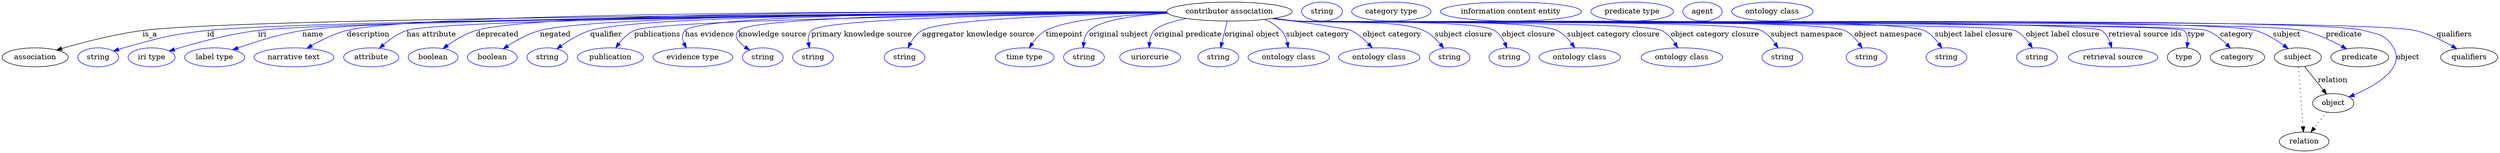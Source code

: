 digraph {
	graph [bb="0,0,4714.3,283"];
	node [label="\N"];
	"contributor association"	[height=0.5,
		label="contributor association",
		pos="2317.4,265",
		width=3.2858];
	association	[height=0.5,
		pos="62.394,178",
		width=1.7332];
	"contributor association" -> association	[label=is_a,
		lp="279.39,221.5",
		pos="e,102.71,191.78 2199.2,263.53 1791.3,261.7 456.58,253.85 265.39,229 212.36,222.11 153.12,206.58 112.39,194.65"];
	id	[color=blue,
		height=0.5,
		label=string,
		pos="181.39,178",
		width=1.0652];
	"contributor association" -> id	[color=blue,
		label=id,
		lp="394.39,221.5",
		pos="e,210.38,189.97 2199.5,263.15 1808.2,260.16 566.55,249.15 387.39,229 316.11,220.98 298.47,215.35 229.39,196 226.29,195.13 223.09,\
194.16 219.89,193.14",
		style=solid];
	iri	[color=blue,
		height=0.5,
		label="iri type",
		pos="282.39,178",
		width=1.2277];
	"contributor association" -> iri	[color=blue,
		label=iri,
		lp="491.39,221.5",
		pos="e,315.7,190 2199.5,263.12 1821.2,260.11 652.61,249.27 483.39,229 427.93,222.36 365.77,205.37 325.46,193.03",
		style=solid];
	name	[color=blue,
		height=0.5,
		label="label type",
		pos="401.39,178",
		width=1.5707];
	"contributor association" -> name	[color=blue,
		label=name,
		lp="587.39,221.5",
		pos="e,435.73,192.35 2199.4,263.5 1832.6,261.69 727.24,254.19 567.39,229 525.09,222.33 478.53,207.63 445.52,195.89",
		style=solid];
	description	[color=blue,
		height=0.5,
		label="narrative text",
		pos="551.39,178",
		width=2.0943];
	"contributor association" -> description	[color=blue,
		label=description,
		lp="690.89,221.5",
		pos="e,575.81,195.24 2198.8,264.55 1842.9,265.76 799.13,266.08 650.39,229 627.11,223.2 603.04,211.2 584.46,200.41",
		style=solid];
	"has attribute"	[color=blue,
		height=0.5,
		label=attribute,
		pos="696.39,178",
		width=1.4443];
	"contributor association" -> "has attribute"	[color=blue,
		label="has attribute",
		lp="810.39,221.5",
		pos="e,712.04,195.18 2199.6,263.31 1848.7,260.98 830.89,252.25 763.39,229 747.23,223.43 731.75,212.4 719.75,202.11",
		style=solid];
	deprecated	[color=blue,
		height=0.5,
		label=boolean,
		pos="813.39,178",
		width=1.2999];
	"contributor association" -> deprecated	[color=blue,
		label=deprecated,
		lp="933.89,221.5",
		pos="e,832.01,194.71 2199.9,262.8 1870.1,259.21 955.44,247.62 893.39,229 874.12,223.21 854.91,211.46 840.16,200.81",
		style=solid];
	negated	[color=blue,
		height=0.5,
		label=boolean,
		pos="925.39,178",
		width=1.2999];
	"contributor association" -> negated	[color=blue,
		label=negated,
		lp="1043.4,221.5",
		pos="e,945.7,194.22 2199.2,264.06 1899.6,263.77 1126.6,259.97 1014.4,229 992.92,223.07 971.07,210.91 954.4,200.06",
		style=solid];
	qualifier	[color=blue,
		height=0.5,
		label=string,
		pos="1028.4,178",
		width=1.0652];
	"contributor association" -> qualifier	[color=blue,
		label=qualifier,
		lp="1139.4,221.5",
		pos="e,1046.3,193.96 2199.2,264.05 1915.5,263.68 1211.7,259.64 1109.4,229 1089.5,223.05 1069.7,210.94 1054.6,200.12",
		style=solid];
	publications	[color=blue,
		height=0.5,
		label=publication,
		pos="1147.4,178",
		width=1.7332];
	"contributor association" -> publications	[color=blue,
		label=publications,
		lp="1236.4,221.5",
		pos="e,1157.6,196.25 2199.8,262.82 1920.5,259.68 1237.4,249.91 1192.4,229 1180.9,223.68 1171.1,213.91 1163.6,204.41",
		style=solid];
	"has evidence"	[color=blue,
		height=0.5,
		label="evidence type",
		pos="1303.4,178",
		width=2.0943];
	"contributor association" -> "has evidence"	[color=blue,
		label="has evidence",
		lp="1334.9,221.5",
		pos="e,1291,195.82 2199.1,264.32 1935.4,264.45 1319.6,261.27 1288.4,229 1282.1,222.49 1283,213.45 1286.4,204.85",
		style=solid];
	"knowledge source"	[color=blue,
		height=0.5,
		label=string,
		pos="1435.4,178",
		width=1.0652];
	"contributor association" -> "knowledge source"	[color=blue,
		label="knowledge source",
		lp="1453.9,221.5",
		pos="e,1410.6,191.89 2199,263.85 1955,262.94 1417,257.69 1389.4,229 1379.5,218.73 1389.2,207.01 1402.2,197.49",
		style=solid];
	"primary knowledge source"	[color=blue,
		height=0.5,
		label=string,
		pos="1530.4,178",
		width=1.0652];
	"contributor association" -> "primary knowledge source"	[color=blue,
		label="primary knowledge source",
		lp="1622.4,221.5",
		pos="e,1523.6,196.03 2199.5,263.01 1984.9,260.62 1550.2,252.85 1527.4,229 1521.6,222.92 1520.6,214.31 1521.6,205.93",
		style=solid];
	"aggregator knowledge source"	[color=blue,
		height=0.5,
		label=string,
		pos="1703.4,178",
		width=1.0652];
	"contributor association" -> "aggregator knowledge source"	[color=blue,
		label="aggregator knowledge source",
		lp="1842.9,221.5",
		pos="e,1709.8,196.01 2200,262.51 2041.8,259.65 1775.4,251.52 1736.4,229 1726.9,223.54 1719.7,214.14 1714.4,204.96",
		style=solid];
	timepoint	[color=blue,
		height=0.5,
		label="time type",
		pos="1930.4,178",
		width=1.5346];
	"contributor association" -> timepoint	[color=blue,
		label=timepoint,
		lp="2005.4,221.5",
		pos="e,1939.2,195.91 2200.9,261.83 2115.9,258.48 2009.1,250.05 1970.4,229 1960,223.36 1951.4,213.81 1944.8,204.56",
		style=solid];
	"original subject"	[color=blue,
		height=0.5,
		label=string,
		pos="2042.4,178",
		width=1.0652];
	"contributor association" -> "original subject"	[color=blue,
		label="original subject",
		lp="2108.4,221.5",
		pos="e,2041.1,196.24 2200.8,261.7 2140.1,258.01 2074,249.26 2052.4,229 2046.2,223.22 2043.3,214.78 2042,206.47",
		style=solid];
	"original predicate"	[color=blue,
		height=0.5,
		label=uriorcurie,
		pos="2167.4,178",
		width=1.5887];
	"contributor association" -> "original predicate"	[color=blue,
		label="original predicate",
		lp="2238.9,221.5",
		pos="e,2165.7,196.34 2236.1,251.91 2209.4,246.31 2184.3,238.72 2175.4,229 2169.8,222.91 2167.2,214.52 2166.2,206.36",
		style=solid];
	"original object"	[color=blue,
		height=0.5,
		label=string,
		pos="2296.4,178",
		width=1.0652];
	"contributor association" -> "original object"	[color=blue,
		label="original object",
		lp="2359.9,221.5",
		pos="e,2300.6,196.18 2313.1,246.8 2310.3,235.16 2306.4,219.55 2303.1,206.24",
		style=solid];
	"subject category"	[color=blue,
		height=0.5,
		label="ontology class",
		pos="2429.4,178",
		width=2.1304];
	"contributor association" -> "subject category"	[color=blue,
		label="subject category",
		lp="2483.9,221.5",
		pos="e,2428.5,196.22 2383.8,250.07 2395.5,245.06 2406.8,238.25 2415.4,229 2421.2,222.79 2424.6,214.38 2426.6,206.22",
		style=solid];
	"object category"	[color=blue,
		height=0.5,
		label="ontology class",
		pos="2600.4,178",
		width=2.1304];
	"contributor association" -> "object category"	[color=blue,
		label="object category",
		lp="2624.9,221.5",
		pos="e,2587,196.2 2401.8,252.36 2464.6,243.5 2540.7,232.28 2547.4,229 2559.7,223.02 2571,213.21 2580,203.86",
		style=solid];
	"subject closure"	[color=blue,
		height=0.5,
		label=string,
		pos="2733.4,178",
		width=1.0652];
	"contributor association" -> "subject closure"	[color=blue,
		label="subject closure",
		lp="2759.9,221.5",
		pos="e,2722.2,195.58 2401,252.2 2415.8,250.32 2431,248.5 2445.4,247 2498.4,241.49 2636.1,251.46 2684.4,229 2696.6,223.31 2707.5,213.17 \
2715.8,203.49",
		style=solid];
	"object closure"	[color=blue,
		height=0.5,
		label=string,
		pos="2846.4,178",
		width=1.0652];
	"contributor association" -> "object closure"	[color=blue,
		label="object closure",
		lp="2882.4,221.5",
		pos="e,2841.7,195.98 2399.6,252.05 2414.8,250.13 2430.5,248.34 2445.4,247 2486.7,243.27 2783.1,250.84 2818.4,229 2827.2,223.56 2833.5,\
214.3 2837.8,205.21",
		style=solid];
	"subject category closure"	[color=blue,
		height=0.5,
		label="ontology class",
		pos="2979.4,178",
		width=2.1304];
	"contributor association" -> "subject category closure"	[color=blue,
		label="subject category closure",
		lp="3042.9,221.5",
		pos="e,2969.8,196.21 2399.2,251.95 2414.5,250.03 2430.4,248.27 2445.4,247 2499.8,242.4 2887.2,252.68 2936.4,229 2947.5,223.68 2956.8,\
214.05 2963.9,204.65",
		style=solid];
	"object category closure"	[color=blue,
		height=0.5,
		label="ontology class",
		pos="3172.4,178",
		width=2.1304];
	"contributor association" -> "object category closure"	[color=blue,
		label="object category closure",
		lp="3234.9,221.5",
		pos="e,3164.4,196.21 2398.9,251.87 2414.3,249.94 2430.3,248.2 2445.4,247 2483.6,243.98 3100.3,246.46 3134.4,229 3144.7,223.72 3153,214.23 \
3159.2,204.93",
		style=solid];
	"subject namespace"	[color=blue,
		height=0.5,
		label=string,
		pos="3362.4,178",
		width=1.0652];
	"contributor association" -> "subject namespace"	[color=blue,
		label="subject namespace",
		lp="3408.4,221.5",
		pos="e,3354.1,195.76 2398.5,251.84 2414,249.91 2430.2,248.16 2445.4,247 2494,243.29 3278.7,250.56 3322.4,229 3333.2,223.65 3342.1,213.83 \
3348.7,204.3",
		style=solid];
	"object namespace"	[color=blue,
		height=0.5,
		label=string,
		pos="3521.4,178",
		width=1.0652];
	"contributor association" -> "object namespace"	[color=blue,
		label="object namespace",
		lp="3562.4,221.5",
		pos="e,3512.8,195.78 2398.2,251.84 2413.8,249.9 2430.1,248.15 2445.4,247 2502.7,242.71 3428.6,254.05 3480.4,229 3491.4,223.68 3500.4,\
213.87 3507.2,204.33",
		style=solid];
	"subject label closure"	[color=blue,
		height=0.5,
		label=string,
		pos="3672.4,178",
		width=1.0652];
	"contributor association" -> "subject label closure"	[color=blue,
		label="subject label closure",
		lp="3724.4,221.5",
		pos="e,3663.5,195.8 2398.2,251.82 2413.8,249.87 2430.1,248.13 2445.4,247 2511.1,242.16 3570.9,257.26 3630.4,229 3641.5,223.71 3650.8,\
213.89 3657.7,204.35",
		style=solid];
	"object label closure"	[color=blue,
		height=0.5,
		label=string,
		pos="3843.4,178",
		width=1.0652];
	"contributor association" -> "object label closure"	[color=blue,
		label="object label closure",
		lp="3891.9,221.5",
		pos="e,3834.8,195.8 2398.2,251.79 2413.8,249.85 2430.1,248.11 2445.4,247 2483,244.26 3768.4,245.35 3802.4,229 3813.4,223.71 3822.4,213.89 \
3829.2,204.35",
		style=solid];
	"retrieval source ids"	[color=blue,
		height=0.5,
		label="retrieval source",
		pos="3987.4,178",
		width=2.347];
	"contributor association" -> "retrieval source ids"	[color=blue,
		label="retrieval source ids",
		lp="4047.9,221.5",
		pos="e,3984.6,196.48 2398.2,251.78 2413.8,249.83 2430.1,248.1 2445.4,247 2487.5,243.96 3930.2,252.28 3965.4,229 3973.3,223.76 3978.4,\
214.95 3981.7,206.18",
		style=solid];
	type	[height=0.5,
		pos="4121.4,178",
		width=0.86659];
	"contributor association" -> type	[color=blue,
		label=type,
		lp="4144.4,221.5",
		pos="e,4126.9,196.13 2398.2,251.76 2413.8,249.82 2430.1,248.1 2445.4,247 2468.6,245.34 4105,245.55 4121.4,229 4127.3,223.03 4128.7,214.44 \
4128.3,206.06",
		style=solid];
	category	[height=0.5,
		pos="4222.4,178",
		width=1.4263];
	"contributor association" -> category	[color=blue,
		label=category,
		lp="4220.9,221.5",
		pos="e,4209.1,195.45 2398.2,251.76 2413.8,249.82 2430.1,248.09 2445.4,247 2493,243.6 4119.7,245.87 4164.4,229 4178.7,223.61 4191.8,213.01 \
4201.9,202.95",
		style=solid];
	subject	[height=0.5,
		pos="4336.4,178",
		width=1.2277];
	"contributor association" -> subject	[color=blue,
		label=subject,
		lp="4315.4,221.5",
		pos="e,4318.1,194.56 2397.8,251.8 2413.6,249.84 2430,248.1 2445.4,247 2545.8,239.86 4159.8,257.22 4256.4,229 4275.8,223.32 4295.2,211.45 \
4310,200.7",
		style=solid];
	predicate	[height=0.5,
		pos="4453.4,178",
		width=1.5165];
	"contributor association" -> predicate	[color=blue,
		label=predicate,
		lp="4423.4,221.5",
		pos="e,4428.7,194.12 2397.8,251.79 2413.6,249.83 2430,248.09 2445.4,247 2550.7,239.54 4242.4,252.19 4345.4,229 4371.6,223.09 4399.1,210.28 \
4419.7,199.1",
		style=solid];
	object	[height=0.5,
		pos="4403.4,91",
		width=1.0832];
	"contributor association" -> object	[color=blue,
		label=object,
		lp="4544.4,178",
		pos="e,4433.2,102.71 2397.8,251.78 2413.6,249.83 2430,248.09 2445.4,247 2557.1,239.11 4353.5,258.95 4461.4,229 4489.2,221.27 4503.1,221.08 \
4517.4,196 4539.7,156.94 4483.7,124.38 4442.5,106.59",
		style=solid];
	qualifiers	[height=0.5,
		pos="4660.4,178",
		width=1.4985];
	"contributor association" -> qualifiers	[color=blue,
		label=qualifiers,
		lp="4631.9,221.5",
		pos="e,4636.8,194.36 2397.8,251.78 2413.6,249.82 2430,248.09 2445.4,247 2562.5,238.76 4444.2,256.01 4558.4,229 4583.1,223.16 4608.7,210.57 \
4628.1,199.48",
		style=solid];
	association_type	[color=blue,
		height=0.5,
		label=string,
		pos="2492.4,265",
		width=1.0652];
	association_category	[color=blue,
		height=0.5,
		label="category type",
		pos="2623.4,265",
		width=2.0762];
	subject -> object	[label=relation,
		lp="4402.4,134.5",
		pos="e,4390.7,108.05 4349.3,160.61 4359.3,147.95 4373.3,130.24 4384.5,115.98"];
	relation	[height=0.5,
		pos="4348.4,18",
		width=1.2999];
	subject -> relation	[pos="e,4347.1,36.188 4337.7,159.79 4339.8,132.48 4343.8,78.994 4346.3,46.38",
		style=dotted];
	"contributor association_subject"	[color=blue,
		height=0.5,
		label="information content entity",
		pos="2849.4,265",
		width=3.7011];
	"contributor association_predicate"	[color=blue,
		height=0.5,
		label="predicate type",
		pos="3078.4,265",
		width=2.1665];
	object -> relation	[pos="e,4361.2,35.54 4390.9,73.889 4384,64.939 4375.2,53.617 4367.4,43.584",
		style=dotted];
	"contributor association_object"	[color=blue,
		height=0.5,
		label=agent,
		pos="3211.4,265",
		width=1.0291];
	"contributor association_qualifiers"	[color=blue,
		height=0.5,
		label="ontology class",
		pos="3343.4,265",
		width=2.1304];
}
